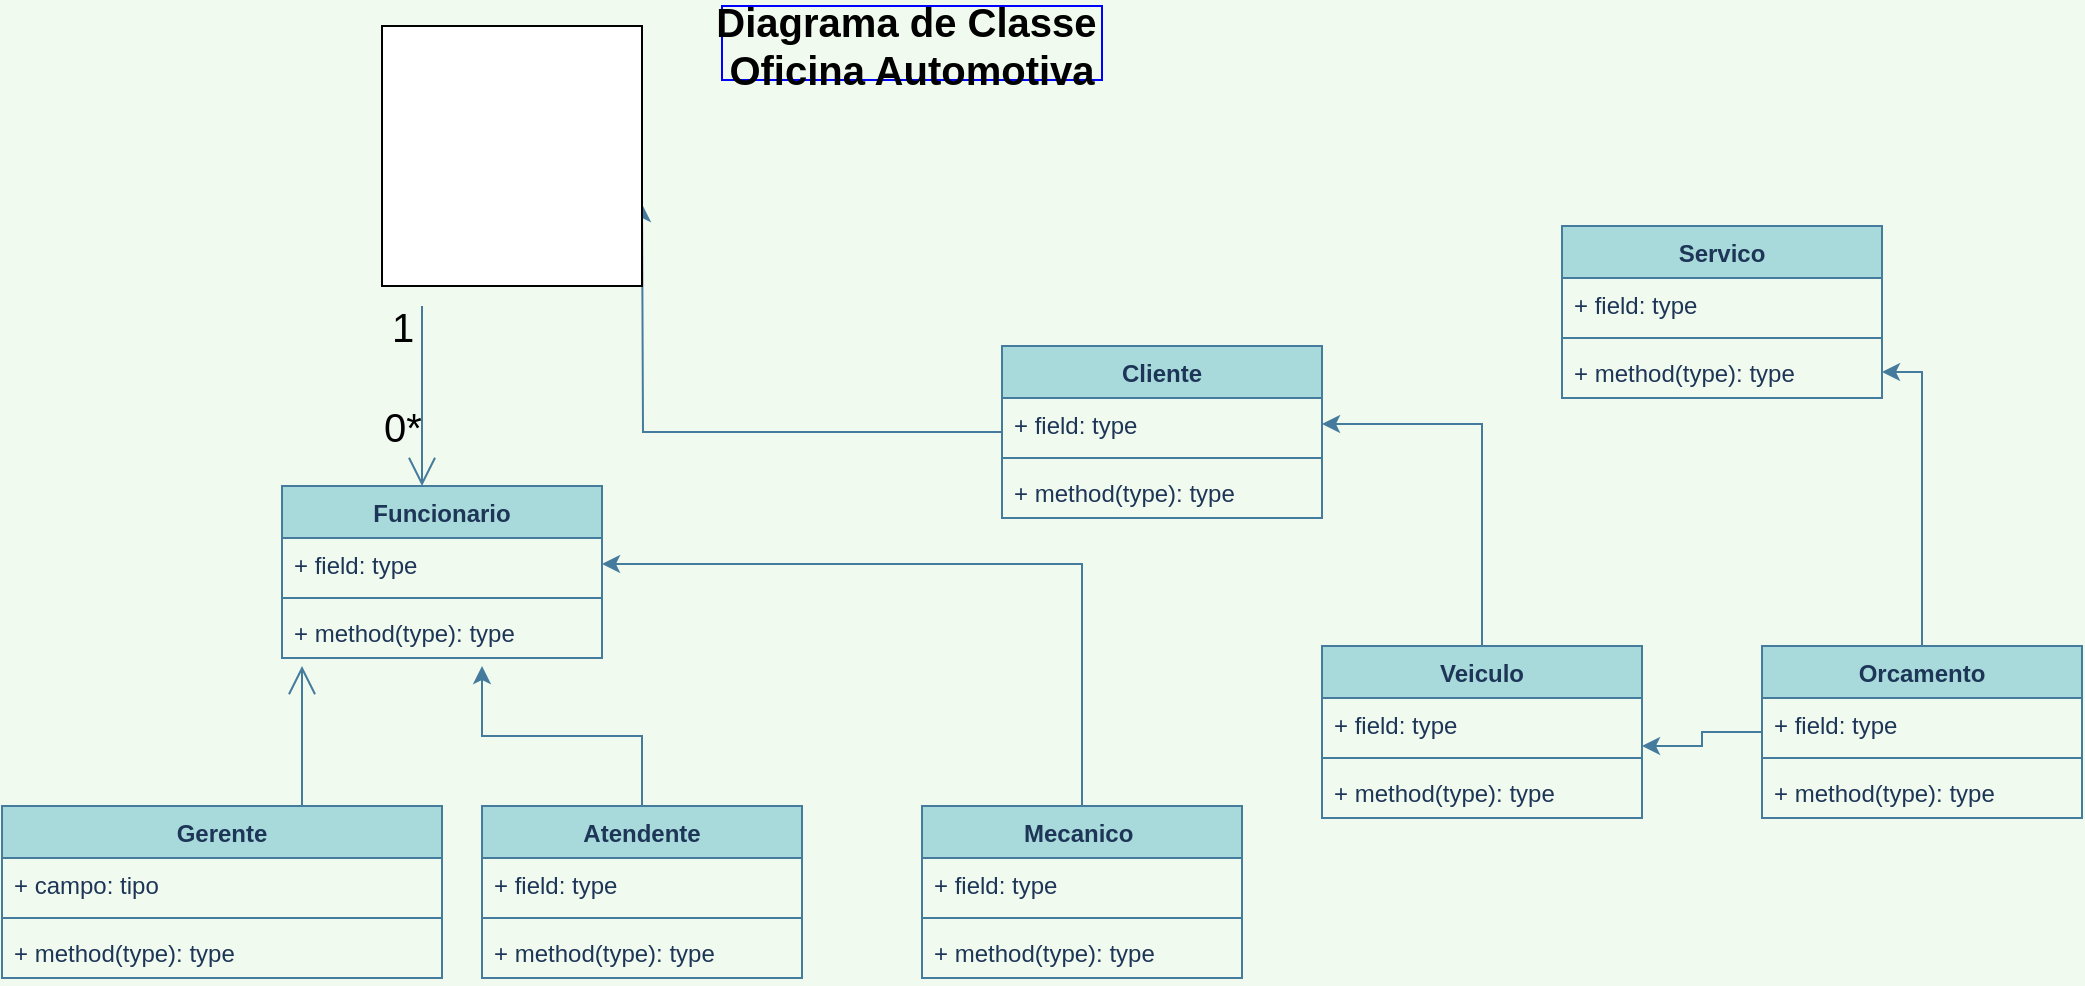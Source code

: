 <mxfile version="17.2.4" type="github">
  <diagram id="RZBq1uMww3y7u_asAbSS" name="Page-1">
    <mxGraphModel dx="868" dy="1619" grid="1" gridSize="10" guides="0" tooltips="1" connect="1" arrows="1" fold="1" page="1" pageScale="1" pageWidth="827" pageHeight="1169" background="#F1FAEE" math="0" shadow="0">
      <root>
        <object label="" oficina="" id="0">
          <mxCell />
        </object>
        <mxCell id="1" parent="0" />
        <mxCell id="aCNo5_MCbhOfw-RDRD6Q-9" value="" style="endArrow=open;endFill=1;endSize=12;html=1;rounded=0;labelBackgroundColor=#F1FAEE;strokeColor=#457B9D;fontColor=#1D3557;" parent="1" edge="1">
          <mxGeometry width="160" relative="1" as="geometry">
            <mxPoint x="220" y="150" as="sourcePoint" />
            <mxPoint x="220" y="240" as="targetPoint" />
          </mxGeometry>
        </mxCell>
        <mxCell id="aCNo5_MCbhOfw-RDRD6Q-11" value="Funcionario" style="swimlane;fontStyle=1;align=center;verticalAlign=top;childLayout=stackLayout;horizontal=1;startSize=26;horizontalStack=0;resizeParent=1;resizeParentMax=0;resizeLast=0;collapsible=1;marginBottom=0;fillColor=#A8DADC;strokeColor=#457B9D;fontColor=#1D3557;" parent="1" vertex="1">
          <mxGeometry x="150" y="240" width="160" height="86" as="geometry" />
        </mxCell>
        <mxCell id="aCNo5_MCbhOfw-RDRD6Q-12" value="+ field: type" style="text;strokeColor=none;fillColor=none;align=left;verticalAlign=top;spacingLeft=4;spacingRight=4;overflow=hidden;rotatable=0;points=[[0,0.5],[1,0.5]];portConstraint=eastwest;fontColor=#1D3557;" parent="aCNo5_MCbhOfw-RDRD6Q-11" vertex="1">
          <mxGeometry y="26" width="160" height="26" as="geometry" />
        </mxCell>
        <mxCell id="aCNo5_MCbhOfw-RDRD6Q-13" value="" style="line;strokeWidth=1;fillColor=none;align=left;verticalAlign=middle;spacingTop=-1;spacingLeft=3;spacingRight=3;rotatable=0;labelPosition=right;points=[];portConstraint=eastwest;labelBackgroundColor=#F1FAEE;strokeColor=#457B9D;fontColor=#1D3557;" parent="aCNo5_MCbhOfw-RDRD6Q-11" vertex="1">
          <mxGeometry y="52" width="160" height="8" as="geometry" />
        </mxCell>
        <mxCell id="aCNo5_MCbhOfw-RDRD6Q-14" value="+ method(type): type" style="text;strokeColor=none;fillColor=none;align=left;verticalAlign=top;spacingLeft=4;spacingRight=4;overflow=hidden;rotatable=0;points=[[0,0.5],[1,0.5]];portConstraint=eastwest;fontColor=#1D3557;" parent="aCNo5_MCbhOfw-RDRD6Q-11" vertex="1">
          <mxGeometry y="60" width="160" height="26" as="geometry" />
        </mxCell>
        <mxCell id="aCNo5_MCbhOfw-RDRD6Q-54" style="edgeStyle=orthogonalEdgeStyle;rounded=0;orthogonalLoop=1;jettySize=auto;html=1;exitX=1;exitY=0.5;exitDx=0;exitDy=0;labelBackgroundColor=#F1FAEE;strokeColor=#457B9D;fontColor=#1D3557;" parent="aCNo5_MCbhOfw-RDRD6Q-11" source="aCNo5_MCbhOfw-RDRD6Q-12" target="aCNo5_MCbhOfw-RDRD6Q-12" edge="1">
          <mxGeometry relative="1" as="geometry" />
        </mxCell>
        <mxCell id="aCNo5_MCbhOfw-RDRD6Q-16" value="" style="endArrow=open;endFill=1;endSize=12;html=1;rounded=0;labelBackgroundColor=#F1FAEE;strokeColor=#457B9D;fontColor=#1D3557;" parent="1" edge="1">
          <mxGeometry width="160" relative="1" as="geometry">
            <mxPoint x="160" y="400" as="sourcePoint" />
            <mxPoint x="160" y="330" as="targetPoint" />
          </mxGeometry>
        </mxCell>
        <mxCell id="aCNo5_MCbhOfw-RDRD6Q-17" value="Gerente" style="swimlane;fontStyle=1;align=center;verticalAlign=top;childLayout=stackLayout;horizontal=1;startSize=26;horizontalStack=0;resizeParent=1;resizeParentMax=0;resizeLast=0;collapsible=1;marginBottom=0;fillColor=#A8DADC;strokeColor=#457B9D;fontColor=#1D3557;" parent="1" vertex="1">
          <mxGeometry x="10" y="400" width="220" height="86" as="geometry" />
        </mxCell>
        <mxCell id="aCNo5_MCbhOfw-RDRD6Q-18" value="+ campo: tipo" style="text;strokeColor=none;fillColor=none;align=left;verticalAlign=top;spacingLeft=4;spacingRight=4;overflow=hidden;rotatable=0;points=[[0,0.5],[1,0.5]];portConstraint=eastwest;fontColor=#1D3557;" parent="aCNo5_MCbhOfw-RDRD6Q-17" vertex="1">
          <mxGeometry y="26" width="220" height="26" as="geometry" />
        </mxCell>
        <mxCell id="aCNo5_MCbhOfw-RDRD6Q-19" value="" style="line;strokeWidth=1;fillColor=none;align=left;verticalAlign=middle;spacingTop=-1;spacingLeft=3;spacingRight=3;rotatable=0;labelPosition=right;points=[];portConstraint=eastwest;labelBackgroundColor=#F1FAEE;strokeColor=#457B9D;fontColor=#1D3557;" parent="aCNo5_MCbhOfw-RDRD6Q-17" vertex="1">
          <mxGeometry y="52" width="220" height="8" as="geometry" />
        </mxCell>
        <mxCell id="aCNo5_MCbhOfw-RDRD6Q-20" value="+ method(type): type" style="text;strokeColor=none;fillColor=none;align=left;verticalAlign=top;spacingLeft=4;spacingRight=4;overflow=hidden;rotatable=0;points=[[0,0.5],[1,0.5]];portConstraint=eastwest;fontColor=#1D3557;" parent="aCNo5_MCbhOfw-RDRD6Q-17" vertex="1">
          <mxGeometry y="60" width="220" height="26" as="geometry" />
        </mxCell>
        <mxCell id="aCNo5_MCbhOfw-RDRD6Q-63" style="edgeStyle=orthogonalEdgeStyle;rounded=0;orthogonalLoop=1;jettySize=auto;html=1;labelBackgroundColor=#F1FAEE;strokeColor=#457B9D;fontColor=#1D3557;" parent="1" source="aCNo5_MCbhOfw-RDRD6Q-21" edge="1">
          <mxGeometry relative="1" as="geometry">
            <mxPoint x="250" y="330" as="targetPoint" />
            <Array as="points">
              <mxPoint x="330" y="365" />
              <mxPoint x="250" y="365" />
            </Array>
          </mxGeometry>
        </mxCell>
        <mxCell id="aCNo5_MCbhOfw-RDRD6Q-21" value="Atendente" style="swimlane;fontStyle=1;align=center;verticalAlign=top;childLayout=stackLayout;horizontal=1;startSize=26;horizontalStack=0;resizeParent=1;resizeParentMax=0;resizeLast=0;collapsible=1;marginBottom=0;fillColor=#A8DADC;strokeColor=#457B9D;fontColor=#1D3557;" parent="1" vertex="1">
          <mxGeometry x="250" y="400" width="160" height="86" as="geometry" />
        </mxCell>
        <mxCell id="aCNo5_MCbhOfw-RDRD6Q-22" value="+ field: type" style="text;strokeColor=none;fillColor=none;align=left;verticalAlign=top;spacingLeft=4;spacingRight=4;overflow=hidden;rotatable=0;points=[[0,0.5],[1,0.5]];portConstraint=eastwest;fontColor=#1D3557;" parent="aCNo5_MCbhOfw-RDRD6Q-21" vertex="1">
          <mxGeometry y="26" width="160" height="26" as="geometry" />
        </mxCell>
        <mxCell id="aCNo5_MCbhOfw-RDRD6Q-23" value="" style="line;strokeWidth=1;fillColor=none;align=left;verticalAlign=middle;spacingTop=-1;spacingLeft=3;spacingRight=3;rotatable=0;labelPosition=right;points=[];portConstraint=eastwest;labelBackgroundColor=#F1FAEE;strokeColor=#457B9D;fontColor=#1D3557;" parent="aCNo5_MCbhOfw-RDRD6Q-21" vertex="1">
          <mxGeometry y="52" width="160" height="8" as="geometry" />
        </mxCell>
        <mxCell id="aCNo5_MCbhOfw-RDRD6Q-24" value="+ method(type): type" style="text;strokeColor=none;fillColor=none;align=left;verticalAlign=top;spacingLeft=4;spacingRight=4;overflow=hidden;rotatable=0;points=[[0,0.5],[1,0.5]];portConstraint=eastwest;fontColor=#1D3557;" parent="aCNo5_MCbhOfw-RDRD6Q-21" vertex="1">
          <mxGeometry y="60" width="160" height="26" as="geometry" />
        </mxCell>
        <mxCell id="aCNo5_MCbhOfw-RDRD6Q-58" style="edgeStyle=orthogonalEdgeStyle;rounded=0;orthogonalLoop=1;jettySize=auto;html=1;entryX=1;entryY=0.5;entryDx=0;entryDy=0;labelBackgroundColor=#F1FAEE;strokeColor=#457B9D;fontColor=#1D3557;" parent="1" source="aCNo5_MCbhOfw-RDRD6Q-25" target="aCNo5_MCbhOfw-RDRD6Q-12" edge="1">
          <mxGeometry relative="1" as="geometry" />
        </mxCell>
        <mxCell id="aCNo5_MCbhOfw-RDRD6Q-25" value="Mecanico " style="swimlane;fontStyle=1;align=center;verticalAlign=top;childLayout=stackLayout;horizontal=1;startSize=26;horizontalStack=0;resizeParent=1;resizeParentMax=0;resizeLast=0;collapsible=1;marginBottom=0;fillColor=#A8DADC;strokeColor=#457B9D;fontColor=#1D3557;" parent="1" vertex="1">
          <mxGeometry x="470" y="400" width="160" height="86" as="geometry" />
        </mxCell>
        <mxCell id="aCNo5_MCbhOfw-RDRD6Q-26" value="+ field: type" style="text;strokeColor=none;fillColor=none;align=left;verticalAlign=top;spacingLeft=4;spacingRight=4;overflow=hidden;rotatable=0;points=[[0,0.5],[1,0.5]];portConstraint=eastwest;fontColor=#1D3557;" parent="aCNo5_MCbhOfw-RDRD6Q-25" vertex="1">
          <mxGeometry y="26" width="160" height="26" as="geometry" />
        </mxCell>
        <mxCell id="aCNo5_MCbhOfw-RDRD6Q-27" value="" style="line;strokeWidth=1;fillColor=none;align=left;verticalAlign=middle;spacingTop=-1;spacingLeft=3;spacingRight=3;rotatable=0;labelPosition=right;points=[];portConstraint=eastwest;labelBackgroundColor=#F1FAEE;strokeColor=#457B9D;fontColor=#1D3557;" parent="aCNo5_MCbhOfw-RDRD6Q-25" vertex="1">
          <mxGeometry y="52" width="160" height="8" as="geometry" />
        </mxCell>
        <mxCell id="aCNo5_MCbhOfw-RDRD6Q-28" value="+ method(type): type" style="text;strokeColor=none;fillColor=none;align=left;verticalAlign=top;spacingLeft=4;spacingRight=4;overflow=hidden;rotatable=0;points=[[0,0.5],[1,0.5]];portConstraint=eastwest;fontColor=#1D3557;" parent="aCNo5_MCbhOfw-RDRD6Q-25" vertex="1">
          <mxGeometry y="60" width="160" height="26" as="geometry" />
        </mxCell>
        <mxCell id="aCNo5_MCbhOfw-RDRD6Q-57" style="edgeStyle=orthogonalEdgeStyle;rounded=0;orthogonalLoop=1;jettySize=auto;html=1;labelBackgroundColor=#F1FAEE;strokeColor=#457B9D;fontColor=#1D3557;" parent="1" source="aCNo5_MCbhOfw-RDRD6Q-32" edge="1">
          <mxGeometry relative="1" as="geometry">
            <mxPoint x="330" y="99" as="targetPoint" />
          </mxGeometry>
        </mxCell>
        <mxCell id="aCNo5_MCbhOfw-RDRD6Q-32" value="Cliente" style="swimlane;fontStyle=1;align=center;verticalAlign=top;childLayout=stackLayout;horizontal=1;startSize=26;horizontalStack=0;resizeParent=1;resizeParentMax=0;resizeLast=0;collapsible=1;marginBottom=0;fillColor=#A8DADC;strokeColor=#457B9D;fontColor=#1D3557;" parent="1" vertex="1">
          <mxGeometry x="510" y="170" width="160" height="86" as="geometry" />
        </mxCell>
        <mxCell id="aCNo5_MCbhOfw-RDRD6Q-33" value="+ field: type" style="text;strokeColor=none;fillColor=none;align=left;verticalAlign=top;spacingLeft=4;spacingRight=4;overflow=hidden;rotatable=0;points=[[0,0.5],[1,0.5]];portConstraint=eastwest;fontColor=#1D3557;" parent="aCNo5_MCbhOfw-RDRD6Q-32" vertex="1">
          <mxGeometry y="26" width="160" height="26" as="geometry" />
        </mxCell>
        <mxCell id="aCNo5_MCbhOfw-RDRD6Q-34" value="" style="line;strokeWidth=1;fillColor=none;align=left;verticalAlign=middle;spacingTop=-1;spacingLeft=3;spacingRight=3;rotatable=0;labelPosition=right;points=[];portConstraint=eastwest;labelBackgroundColor=#F1FAEE;strokeColor=#457B9D;fontColor=#1D3557;" parent="aCNo5_MCbhOfw-RDRD6Q-32" vertex="1">
          <mxGeometry y="52" width="160" height="8" as="geometry" />
        </mxCell>
        <mxCell id="aCNo5_MCbhOfw-RDRD6Q-35" value="+ method(type): type" style="text;strokeColor=none;fillColor=none;align=left;verticalAlign=top;spacingLeft=4;spacingRight=4;overflow=hidden;rotatable=0;points=[[0,0.5],[1,0.5]];portConstraint=eastwest;fontColor=#1D3557;" parent="aCNo5_MCbhOfw-RDRD6Q-32" vertex="1">
          <mxGeometry y="60" width="160" height="26" as="geometry" />
        </mxCell>
        <mxCell id="aCNo5_MCbhOfw-RDRD6Q-61" style="edgeStyle=orthogonalEdgeStyle;rounded=0;orthogonalLoop=1;jettySize=auto;html=1;entryX=1;entryY=0.5;entryDx=0;entryDy=0;labelBackgroundColor=#F1FAEE;strokeColor=#457B9D;fontColor=#1D3557;" parent="1" source="aCNo5_MCbhOfw-RDRD6Q-37" target="aCNo5_MCbhOfw-RDRD6Q-33" edge="1">
          <mxGeometry relative="1" as="geometry" />
        </mxCell>
        <mxCell id="aCNo5_MCbhOfw-RDRD6Q-37" value="Veiculo" style="swimlane;fontStyle=1;align=center;verticalAlign=top;childLayout=stackLayout;horizontal=1;startSize=26;horizontalStack=0;resizeParent=1;resizeParentMax=0;resizeLast=0;collapsible=1;marginBottom=0;fillColor=#A8DADC;strokeColor=#457B9D;fontColor=#1D3557;" parent="1" vertex="1">
          <mxGeometry x="670" y="320" width="160" height="86" as="geometry" />
        </mxCell>
        <mxCell id="aCNo5_MCbhOfw-RDRD6Q-38" value="+ field: type" style="text;strokeColor=none;fillColor=none;align=left;verticalAlign=top;spacingLeft=4;spacingRight=4;overflow=hidden;rotatable=0;points=[[0,0.5],[1,0.5]];portConstraint=eastwest;fontColor=#1D3557;" parent="aCNo5_MCbhOfw-RDRD6Q-37" vertex="1">
          <mxGeometry y="26" width="160" height="26" as="geometry" />
        </mxCell>
        <mxCell id="aCNo5_MCbhOfw-RDRD6Q-39" value="" style="line;strokeWidth=1;fillColor=none;align=left;verticalAlign=middle;spacingTop=-1;spacingLeft=3;spacingRight=3;rotatable=0;labelPosition=right;points=[];portConstraint=eastwest;labelBackgroundColor=#F1FAEE;strokeColor=#457B9D;fontColor=#1D3557;" parent="aCNo5_MCbhOfw-RDRD6Q-37" vertex="1">
          <mxGeometry y="52" width="160" height="8" as="geometry" />
        </mxCell>
        <mxCell id="aCNo5_MCbhOfw-RDRD6Q-40" value="+ method(type): type" style="text;strokeColor=none;fillColor=none;align=left;verticalAlign=top;spacingLeft=4;spacingRight=4;overflow=hidden;rotatable=0;points=[[0,0.5],[1,0.5]];portConstraint=eastwest;fontColor=#1D3557;" parent="aCNo5_MCbhOfw-RDRD6Q-37" vertex="1">
          <mxGeometry y="60" width="160" height="26" as="geometry" />
        </mxCell>
        <mxCell id="aCNo5_MCbhOfw-RDRD6Q-64" value="Servico" style="swimlane;fontStyle=1;align=center;verticalAlign=top;childLayout=stackLayout;horizontal=1;startSize=26;horizontalStack=0;resizeParent=1;resizeParentMax=0;resizeLast=0;collapsible=1;marginBottom=0;fillColor=#A8DADC;strokeColor=#457B9D;fontColor=#1D3557;" parent="1" vertex="1">
          <mxGeometry x="790" y="110" width="160" height="86" as="geometry" />
        </mxCell>
        <mxCell id="aCNo5_MCbhOfw-RDRD6Q-65" value="+ field: type" style="text;strokeColor=none;fillColor=none;align=left;verticalAlign=top;spacingLeft=4;spacingRight=4;overflow=hidden;rotatable=0;points=[[0,0.5],[1,0.5]];portConstraint=eastwest;fontColor=#1D3557;" parent="aCNo5_MCbhOfw-RDRD6Q-64" vertex="1">
          <mxGeometry y="26" width="160" height="26" as="geometry" />
        </mxCell>
        <mxCell id="aCNo5_MCbhOfw-RDRD6Q-66" value="" style="line;strokeWidth=1;fillColor=none;align=left;verticalAlign=middle;spacingTop=-1;spacingLeft=3;spacingRight=3;rotatable=0;labelPosition=right;points=[];portConstraint=eastwest;labelBackgroundColor=#F1FAEE;strokeColor=#457B9D;fontColor=#1D3557;" parent="aCNo5_MCbhOfw-RDRD6Q-64" vertex="1">
          <mxGeometry y="52" width="160" height="8" as="geometry" />
        </mxCell>
        <mxCell id="aCNo5_MCbhOfw-RDRD6Q-67" value="+ method(type): type" style="text;strokeColor=none;fillColor=none;align=left;verticalAlign=top;spacingLeft=4;spacingRight=4;overflow=hidden;rotatable=0;points=[[0,0.5],[1,0.5]];portConstraint=eastwest;fontColor=#1D3557;" parent="aCNo5_MCbhOfw-RDRD6Q-64" vertex="1">
          <mxGeometry y="60" width="160" height="26" as="geometry" />
        </mxCell>
        <mxCell id="aCNo5_MCbhOfw-RDRD6Q-72" style="edgeStyle=orthogonalEdgeStyle;rounded=0;orthogonalLoop=1;jettySize=auto;html=1;entryX=1;entryY=0.923;entryDx=0;entryDy=0;entryPerimeter=0;labelBackgroundColor=#F1FAEE;strokeColor=#457B9D;fontColor=#1D3557;" parent="1" source="aCNo5_MCbhOfw-RDRD6Q-68" target="aCNo5_MCbhOfw-RDRD6Q-38" edge="1">
          <mxGeometry relative="1" as="geometry" />
        </mxCell>
        <mxCell id="aCNo5_MCbhOfw-RDRD6Q-73" style="edgeStyle=orthogonalEdgeStyle;rounded=0;orthogonalLoop=1;jettySize=auto;html=1;labelBackgroundColor=#F1FAEE;strokeColor=#457B9D;fontColor=#1D3557;" parent="1" source="aCNo5_MCbhOfw-RDRD6Q-68" target="aCNo5_MCbhOfw-RDRD6Q-67" edge="1">
          <mxGeometry relative="1" as="geometry">
            <mxPoint x="890" y="210" as="targetPoint" />
          </mxGeometry>
        </mxCell>
        <mxCell id="aCNo5_MCbhOfw-RDRD6Q-68" value="Orcamento" style="swimlane;fontStyle=1;align=center;verticalAlign=top;childLayout=stackLayout;horizontal=1;startSize=26;horizontalStack=0;resizeParent=1;resizeParentMax=0;resizeLast=0;collapsible=1;marginBottom=0;fillColor=#A8DADC;strokeColor=#457B9D;fontColor=#1D3557;" parent="1" vertex="1">
          <mxGeometry x="890" y="320" width="160" height="86" as="geometry" />
        </mxCell>
        <mxCell id="aCNo5_MCbhOfw-RDRD6Q-69" value="+ field: type" style="text;strokeColor=none;fillColor=none;align=left;verticalAlign=top;spacingLeft=4;spacingRight=4;overflow=hidden;rotatable=0;points=[[0,0.5],[1,0.5]];portConstraint=eastwest;fontColor=#1D3557;" parent="aCNo5_MCbhOfw-RDRD6Q-68" vertex="1">
          <mxGeometry y="26" width="160" height="26" as="geometry" />
        </mxCell>
        <mxCell id="aCNo5_MCbhOfw-RDRD6Q-70" value="" style="line;strokeWidth=1;fillColor=none;align=left;verticalAlign=middle;spacingTop=-1;spacingLeft=3;spacingRight=3;rotatable=0;labelPosition=right;points=[];portConstraint=eastwest;labelBackgroundColor=#F1FAEE;strokeColor=#457B9D;fontColor=#1D3557;" parent="aCNo5_MCbhOfw-RDRD6Q-68" vertex="1">
          <mxGeometry y="52" width="160" height="8" as="geometry" />
        </mxCell>
        <mxCell id="aCNo5_MCbhOfw-RDRD6Q-71" value="+ method(type): type" style="text;strokeColor=none;fillColor=none;align=left;verticalAlign=top;spacingLeft=4;spacingRight=4;overflow=hidden;rotatable=0;points=[[0,0.5],[1,0.5]];portConstraint=eastwest;fontColor=#1D3557;" parent="aCNo5_MCbhOfw-RDRD6Q-68" vertex="1">
          <mxGeometry y="60" width="160" height="26" as="geometry" />
        </mxCell>
        <mxCell id="aCNo5_MCbhOfw-RDRD6Q-75" value="Diagrama de Classe &#xa;Oficina Automotiva" style="text;align=center;fontStyle=1;verticalAlign=middle;spacingLeft=3;spacingRight=3;strokeColor=#0000FF;rotatable=0;points=[[0,0.5],[1,0.5]];portConstraint=eastwest;fontSize=20;fontColor=#000000;" parent="1" vertex="1">
          <mxGeometry x="370" width="190" height="37" as="geometry" />
        </mxCell>
        <mxCell id="aCNo5_MCbhOfw-RDRD6Q-76" value="1" style="text;html=1;align=center;verticalAlign=middle;resizable=0;points=[];autosize=1;strokeColor=none;fillColor=none;fontSize=20;fontColor=#000000;" parent="1" vertex="1">
          <mxGeometry x="195" y="145" width="30" height="30" as="geometry" />
        </mxCell>
        <mxCell id="aCNo5_MCbhOfw-RDRD6Q-77" value="0*" style="text;html=1;align=center;verticalAlign=middle;resizable=0;points=[];autosize=1;strokeColor=none;fillColor=none;fontSize=20;fontColor=#000000;" parent="1" vertex="1">
          <mxGeometry x="195" y="195" width="30" height="30" as="geometry" />
        </mxCell>
        <mxCell id="2D0Ke2ctWj1K_J5BbG_a-2" value="" style="whiteSpace=wrap;html=1;aspect=fixed;" vertex="1" parent="1">
          <mxGeometry x="200" y="10" width="130" height="130" as="geometry" />
        </mxCell>
      </root>
    </mxGraphModel>
  </diagram>
</mxfile>
